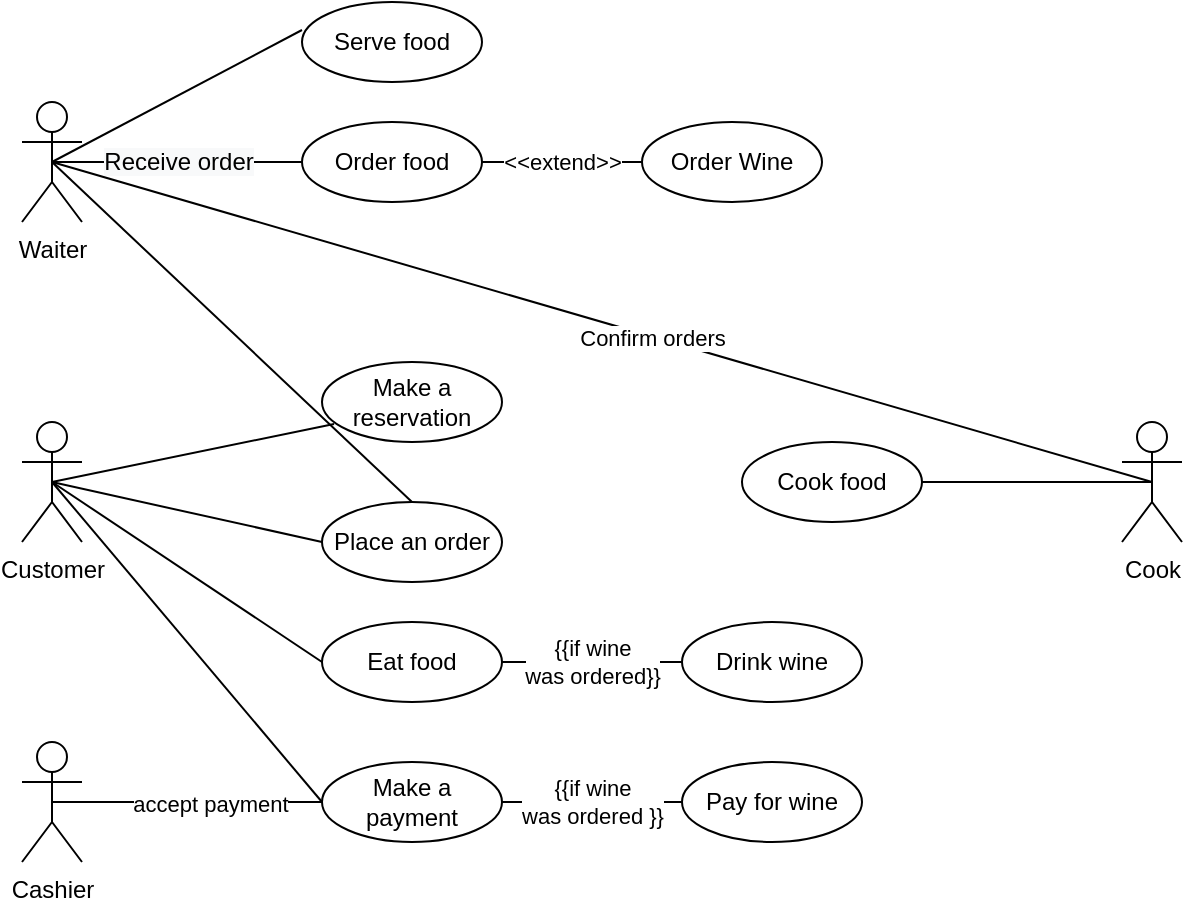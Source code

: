 <mxfile version="14.8.0" type="github">
  <diagram id="J5QmjIEx1tVMb5MobxK4" name="Page-1">
    <mxGraphModel dx="1110" dy="1570" grid="1" gridSize="10" guides="1" tooltips="1" connect="1" arrows="1" fold="1" page="1" pageScale="1" pageWidth="850" pageHeight="1100" math="0" shadow="0">
      <root>
        <mxCell id="0" />
        <mxCell id="1" parent="0" />
        <mxCell id="NTB_mvJWUSRS30ezu_pN-1" value="Make a reservation" style="ellipse;whiteSpace=wrap;html=1;" vertex="1" parent="1">
          <mxGeometry x="220" y="110" width="90" height="40" as="geometry" />
        </mxCell>
        <mxCell id="NTB_mvJWUSRS30ezu_pN-2" value="Customer" style="shape=umlActor;verticalLabelPosition=bottom;verticalAlign=top;html=1;outlineConnect=0;" vertex="1" parent="1">
          <mxGeometry x="70" y="140" width="30" height="60" as="geometry" />
        </mxCell>
        <mxCell id="NTB_mvJWUSRS30ezu_pN-3" value="Cashier" style="shape=umlActor;verticalLabelPosition=bottom;verticalAlign=top;html=1;outlineConnect=0;" vertex="1" parent="1">
          <mxGeometry x="70" y="300" width="30" height="60" as="geometry" />
        </mxCell>
        <mxCell id="NTB_mvJWUSRS30ezu_pN-5" value="Place an order" style="ellipse;whiteSpace=wrap;html=1;" vertex="1" parent="1">
          <mxGeometry x="220" y="180" width="90" height="40" as="geometry" />
        </mxCell>
        <mxCell id="NTB_mvJWUSRS30ezu_pN-7" value="Waiter" style="shape=umlActor;verticalLabelPosition=bottom;verticalAlign=top;html=1;outlineConnect=0;" vertex="1" parent="1">
          <mxGeometry x="70" y="-20" width="30" height="60" as="geometry" />
        </mxCell>
        <mxCell id="NTB_mvJWUSRS30ezu_pN-9" value="Order food" style="ellipse;whiteSpace=wrap;html=1;" vertex="1" parent="1">
          <mxGeometry x="210" y="-10" width="90" height="40" as="geometry" />
        </mxCell>
        <mxCell id="NTB_mvJWUSRS30ezu_pN-10" value="Eat food" style="ellipse;whiteSpace=wrap;html=1;" vertex="1" parent="1">
          <mxGeometry x="220" y="240" width="90" height="40" as="geometry" />
        </mxCell>
        <mxCell id="NTB_mvJWUSRS30ezu_pN-11" value="Make a payment" style="ellipse;whiteSpace=wrap;html=1;" vertex="1" parent="1">
          <mxGeometry x="220" y="310" width="90" height="40" as="geometry" />
        </mxCell>
        <mxCell id="NTB_mvJWUSRS30ezu_pN-12" value="Drink wine" style="ellipse;whiteSpace=wrap;html=1;" vertex="1" parent="1">
          <mxGeometry x="400" y="240" width="90" height="40" as="geometry" />
        </mxCell>
        <mxCell id="NTB_mvJWUSRS30ezu_pN-13" value="Pay for wine" style="ellipse;whiteSpace=wrap;html=1;" vertex="1" parent="1">
          <mxGeometry x="400" y="310" width="90" height="40" as="geometry" />
        </mxCell>
        <mxCell id="NTB_mvJWUSRS30ezu_pN-14" value="{{if wine &lt;br&gt;was ordered}}" style="endArrow=none;html=1;exitX=1;exitY=0.5;exitDx=0;exitDy=0;entryX=0;entryY=0.5;entryDx=0;entryDy=0;" edge="1" parent="1" source="NTB_mvJWUSRS30ezu_pN-10" target="NTB_mvJWUSRS30ezu_pN-12">
          <mxGeometry width="50" height="50" relative="1" as="geometry">
            <mxPoint x="400" y="260" as="sourcePoint" />
            <mxPoint x="450" y="210" as="targetPoint" />
          </mxGeometry>
        </mxCell>
        <mxCell id="NTB_mvJWUSRS30ezu_pN-15" value="{{if wine&lt;br&gt;was ordered }}" style="endArrow=none;html=1;exitX=1;exitY=0.5;exitDx=0;exitDy=0;entryX=0;entryY=0.5;entryDx=0;entryDy=0;" edge="1" parent="1" source="NTB_mvJWUSRS30ezu_pN-11" target="NTB_mvJWUSRS30ezu_pN-13">
          <mxGeometry width="50" height="50" relative="1" as="geometry">
            <mxPoint x="330" y="270" as="sourcePoint" />
            <mxPoint x="410" y="270" as="targetPoint" />
          </mxGeometry>
        </mxCell>
        <mxCell id="NTB_mvJWUSRS30ezu_pN-16" value="" style="endArrow=none;html=1;exitX=0.5;exitY=0.5;exitDx=0;exitDy=0;exitPerimeter=0;entryX=0.067;entryY=0.775;entryDx=0;entryDy=0;entryPerimeter=0;" edge="1" parent="1" source="NTB_mvJWUSRS30ezu_pN-2" target="NTB_mvJWUSRS30ezu_pN-1">
          <mxGeometry width="50" height="50" relative="1" as="geometry">
            <mxPoint x="160" y="350" as="sourcePoint" />
            <mxPoint x="210" y="300" as="targetPoint" />
          </mxGeometry>
        </mxCell>
        <mxCell id="NTB_mvJWUSRS30ezu_pN-17" value="" style="endArrow=none;html=1;entryX=0;entryY=0.5;entryDx=0;entryDy=0;exitX=0.5;exitY=0.5;exitDx=0;exitDy=0;exitPerimeter=0;" edge="1" parent="1" source="NTB_mvJWUSRS30ezu_pN-2" target="NTB_mvJWUSRS30ezu_pN-5">
          <mxGeometry width="50" height="50" relative="1" as="geometry">
            <mxPoint x="100" y="220" as="sourcePoint" />
            <mxPoint x="226.03" y="151" as="targetPoint" />
          </mxGeometry>
        </mxCell>
        <mxCell id="NTB_mvJWUSRS30ezu_pN-18" value="" style="endArrow=none;html=1;entryX=0;entryY=0.5;entryDx=0;entryDy=0;exitX=0.5;exitY=0.5;exitDx=0;exitDy=0;exitPerimeter=0;" edge="1" parent="1" source="NTB_mvJWUSRS30ezu_pN-2" target="NTB_mvJWUSRS30ezu_pN-10">
          <mxGeometry width="50" height="50" relative="1" as="geometry">
            <mxPoint x="105" y="230" as="sourcePoint" />
            <mxPoint x="230" y="200" as="targetPoint" />
          </mxGeometry>
        </mxCell>
        <mxCell id="NTB_mvJWUSRS30ezu_pN-19" value="" style="endArrow=none;html=1;entryX=0;entryY=0.5;entryDx=0;entryDy=0;exitX=0.5;exitY=0.5;exitDx=0;exitDy=0;exitPerimeter=0;" edge="1" parent="1" source="NTB_mvJWUSRS30ezu_pN-2" target="NTB_mvJWUSRS30ezu_pN-11">
          <mxGeometry width="50" height="50" relative="1" as="geometry">
            <mxPoint x="100" y="220" as="sourcePoint" />
            <mxPoint x="240" y="270" as="targetPoint" />
          </mxGeometry>
        </mxCell>
        <mxCell id="NTB_mvJWUSRS30ezu_pN-22" value="&lt;meta charset=&quot;utf-8&quot;&gt;&lt;span style=&quot;color: rgb(0, 0, 0); font-family: helvetica; font-size: 12px; font-style: normal; font-weight: 400; letter-spacing: normal; text-align: center; text-indent: 0px; text-transform: none; word-spacing: 0px; background-color: rgb(248, 249, 250); display: inline; float: none;&quot;&gt;Receive order&lt;/span&gt;" style="endArrow=none;html=1;exitX=0;exitY=0.5;exitDx=0;exitDy=0;entryX=0.5;entryY=0.5;entryDx=0;entryDy=0;entryPerimeter=0;" edge="1" parent="1" source="NTB_mvJWUSRS30ezu_pN-9" target="NTB_mvJWUSRS30ezu_pN-7">
          <mxGeometry width="50" height="50" relative="1" as="geometry">
            <mxPoint x="200" y="-10" as="sourcePoint" />
            <mxPoint x="115" as="targetPoint" />
          </mxGeometry>
        </mxCell>
        <mxCell id="NTB_mvJWUSRS30ezu_pN-25" value="Cook" style="shape=umlActor;verticalLabelPosition=bottom;verticalAlign=top;html=1;outlineConnect=0;" vertex="1" parent="1">
          <mxGeometry x="620" y="140" width="30" height="60" as="geometry" />
        </mxCell>
        <mxCell id="NTB_mvJWUSRS30ezu_pN-26" value="Cook food" style="ellipse;whiteSpace=wrap;html=1;" vertex="1" parent="1">
          <mxGeometry x="430" y="150" width="90" height="40" as="geometry" />
        </mxCell>
        <mxCell id="NTB_mvJWUSRS30ezu_pN-27" value="" style="endArrow=none;html=1;entryX=0.5;entryY=0.5;entryDx=0;entryDy=0;entryPerimeter=0;exitX=1;exitY=0.5;exitDx=0;exitDy=0;" edge="1" target="NTB_mvJWUSRS30ezu_pN-25" parent="1" source="NTB_mvJWUSRS30ezu_pN-26">
          <mxGeometry width="50" height="50" relative="1" as="geometry">
            <mxPoint x="660" y="200" as="sourcePoint" />
            <mxPoint x="240" y="380" as="targetPoint" />
          </mxGeometry>
        </mxCell>
        <mxCell id="NTB_mvJWUSRS30ezu_pN-29" value="" style="endArrow=none;html=1;entryX=0.5;entryY=0.5;entryDx=0;entryDy=0;entryPerimeter=0;exitX=0.5;exitY=0.5;exitDx=0;exitDy=0;exitPerimeter=0;" edge="1" parent="1" source="NTB_mvJWUSRS30ezu_pN-7" target="NTB_mvJWUSRS30ezu_pN-25">
          <mxGeometry width="50" height="50" relative="1" as="geometry">
            <mxPoint x="657.829" y="266.321" as="sourcePoint" />
            <mxPoint x="755" y="240" as="targetPoint" />
          </mxGeometry>
        </mxCell>
        <mxCell id="NTB_mvJWUSRS30ezu_pN-35" value="Confirm orders" style="edgeLabel;html=1;align=center;verticalAlign=middle;resizable=0;points=[];" vertex="1" connectable="0" parent="NTB_mvJWUSRS30ezu_pN-29">
          <mxGeometry x="0.09" y="-1" relative="1" as="geometry">
            <mxPoint as="offset" />
          </mxGeometry>
        </mxCell>
        <mxCell id="NTB_mvJWUSRS30ezu_pN-31" value="" style="endArrow=none;html=1;exitX=0.5;exitY=0.5;exitDx=0;exitDy=0;exitPerimeter=0;" edge="1" parent="1" source="NTB_mvJWUSRS30ezu_pN-3" target="NTB_mvJWUSRS30ezu_pN-11">
          <mxGeometry width="50" height="50" relative="1" as="geometry">
            <mxPoint x="400" y="450" as="sourcePoint" />
            <mxPoint x="210" y="340" as="targetPoint" />
          </mxGeometry>
        </mxCell>
        <mxCell id="NTB_mvJWUSRS30ezu_pN-32" value="accept payment" style="edgeLabel;html=1;align=center;verticalAlign=middle;resizable=0;points=[];" vertex="1" connectable="0" parent="NTB_mvJWUSRS30ezu_pN-31">
          <mxGeometry x="0.167" y="-1" relative="1" as="geometry">
            <mxPoint as="offset" />
          </mxGeometry>
        </mxCell>
        <mxCell id="NTB_mvJWUSRS30ezu_pN-34" value="" style="endArrow=none;html=1;exitX=0.5;exitY=0;exitDx=0;exitDy=0;entryX=0.5;entryY=0.5;entryDx=0;entryDy=0;entryPerimeter=0;" edge="1" parent="1" source="NTB_mvJWUSRS30ezu_pN-5" target="NTB_mvJWUSRS30ezu_pN-7">
          <mxGeometry width="50" height="50" relative="1" as="geometry">
            <mxPoint x="130" y="120" as="sourcePoint" />
            <mxPoint x="120" as="targetPoint" />
          </mxGeometry>
        </mxCell>
        <mxCell id="NTB_mvJWUSRS30ezu_pN-39" value="Serve food" style="ellipse;whiteSpace=wrap;html=1;" vertex="1" parent="1">
          <mxGeometry x="210" y="-70" width="90" height="40" as="geometry" />
        </mxCell>
        <mxCell id="NTB_mvJWUSRS30ezu_pN-40" value="" style="endArrow=none;html=1;entryX=0.5;entryY=0.5;entryDx=0;entryDy=0;entryPerimeter=0;exitX=0;exitY=0.35;exitDx=0;exitDy=0;exitPerimeter=0;" edge="1" parent="1" source="NTB_mvJWUSRS30ezu_pN-39" target="NTB_mvJWUSRS30ezu_pN-7">
          <mxGeometry width="50" height="50" relative="1" as="geometry">
            <mxPoint x="80" y="50" as="sourcePoint" />
            <mxPoint x="130" as="targetPoint" />
          </mxGeometry>
        </mxCell>
        <mxCell id="NTB_mvJWUSRS30ezu_pN-41" value="Order Wine" style="ellipse;whiteSpace=wrap;html=1;" vertex="1" parent="1">
          <mxGeometry x="380" y="-10" width="90" height="40" as="geometry" />
        </mxCell>
        <mxCell id="NTB_mvJWUSRS30ezu_pN-42" value="&amp;lt;&amp;lt;extend&amp;gt;&amp;gt;" style="endArrow=none;html=1;" edge="1" parent="1" target="NTB_mvJWUSRS30ezu_pN-41">
          <mxGeometry width="50" height="50" relative="1" as="geometry">
            <mxPoint x="300" y="10" as="sourcePoint" />
            <mxPoint x="380" y="10" as="targetPoint" />
          </mxGeometry>
        </mxCell>
      </root>
    </mxGraphModel>
  </diagram>
</mxfile>

